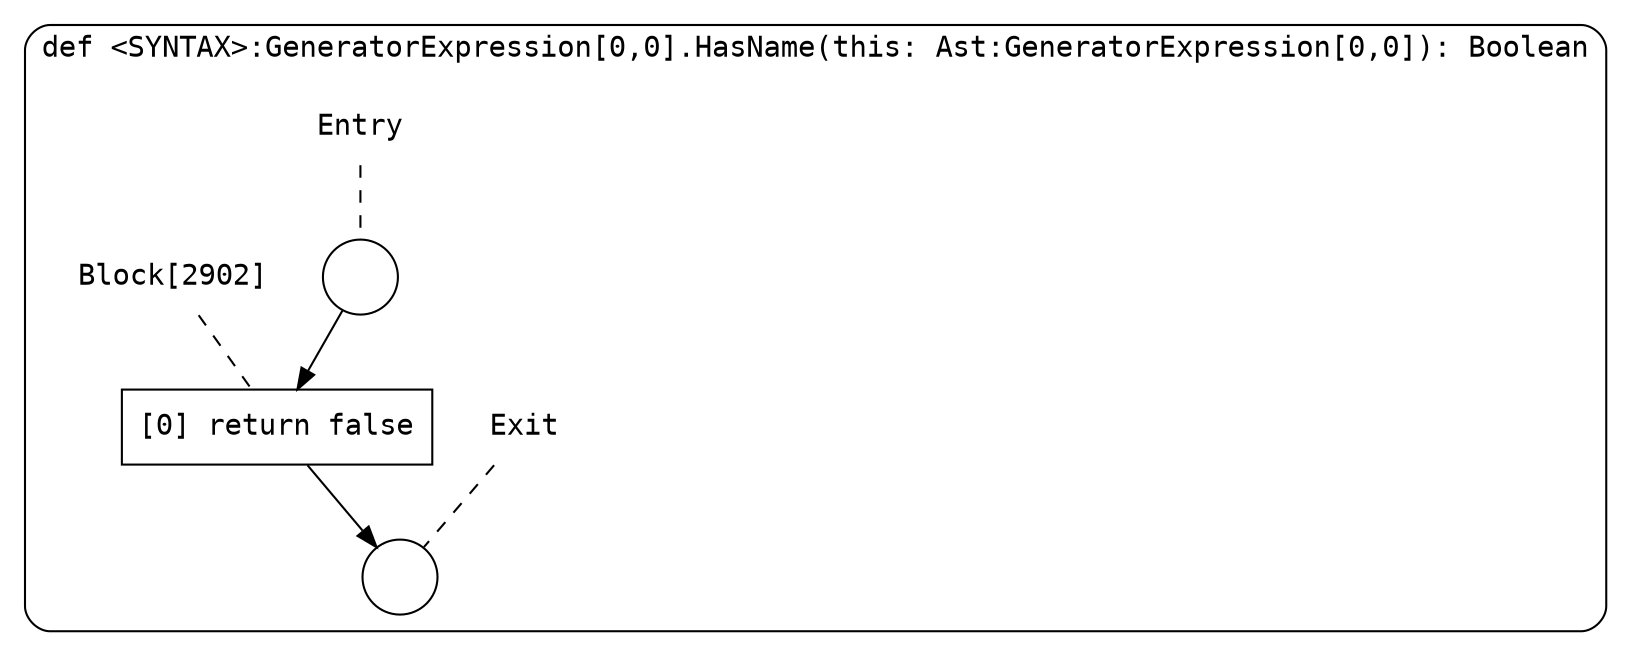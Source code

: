 digraph {
  graph [fontname = "Consolas"]
  node [fontname = "Consolas"]
  edge [fontname = "Consolas"]
  subgraph cluster672 {
    label = "def <SYNTAX>:GeneratorExpression[0,0].HasName(this: Ast:GeneratorExpression[0,0]): Boolean"
    style = rounded
    cluster672_entry_name [shape=none, label=<<font color="black">Entry</font>>]
    cluster672_entry_name -> cluster672_entry [arrowhead=none, color="black", style=dashed]
    cluster672_entry [shape=circle label=" " color="black" fillcolor="white" style=filled]
    cluster672_entry -> node2902 [color="black"]
    cluster672_exit_name [shape=none, label=<<font color="black">Exit</font>>]
    cluster672_exit_name -> cluster672_exit [arrowhead=none, color="black", style=dashed]
    cluster672_exit [shape=circle label=" " color="black" fillcolor="white" style=filled]
    node2902_name [shape=none, label=<<font color="black">Block[2902]</font>>]
    node2902_name -> node2902 [arrowhead=none, color="black", style=dashed]
    node2902 [shape=box, label=<<font color="black">[0] return false<BR ALIGN="LEFT"/></font>> color="black" fillcolor="white", style=filled]
    node2902 -> cluster672_exit [color="black"]
  }
}